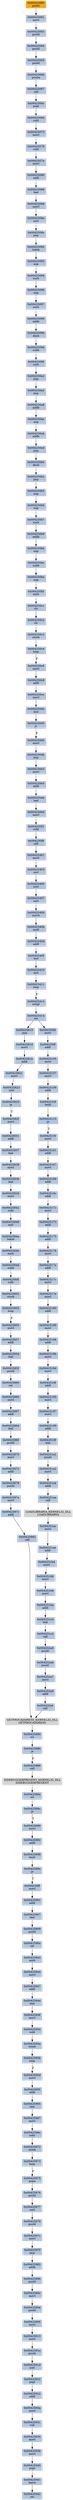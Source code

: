 strict digraph G {
	graph [bgcolor=transparent,
		name=G
	];
	node [color=lightsteelblue,
		fillcolor=lightsteelblue,
		shape=rectangle,
		style=filled
	];
	"0x0042595b"	[label="0x0042595b
loop"];
	"0x0042595d"	[label="0x0042595d
movl"];
	"0x0042595b" -> "0x0042595d"	[color="#000000",
		label=F];
	"0x0042594f"	[label="0x0042594f
movl"];
	"0x00425954"	[label="0x00425954
subl"];
	"0x0042594f" -> "0x00425954"	[color="#000000"];
	"0x0042585f"	[label="0x0042585f
pushl"];
	"0x00425860"	[label="0x00425860
ret"];
	"0x0042585f" -> "0x00425860"	[color="#000000"];
	"0x00425831"	[label="0x00425831
addl"];
	"0x00425837"	[label="0x00425837
leal"];
	"0x00425831" -> "0x00425837"	[color="#000000"];
	"0x0042507e"	[label="0x0042507e
movl"];
	"0x00425080"	[label="0x00425080
addl"];
	"0x0042507e" -> "0x00425080"	[color="#000000"];
	"0x00425886"	[label="0x00425886
je"];
	"0x00425888"	[label="0x00425888
call"];
	"0x00425886" -> "0x00425888"	[color="#000000",
		label=F];
	"0x0042540f"	[label="0x0042540f
incl"];
	"0x00425410"	[label="0x00425410
incl"];
	"0x0042540f" -> "0x00425410"	[color="#000000"];
	"0x00425064"	[label="0x00425064
pushl"];
	"0x00425065"	[label="0x00425065
pushl"];
	"0x00425064" -> "0x00425065"	[color="#000000"];
	"0x00425061"	[label="0x00425061
movl"];
	"0x00425063"	[label="0x00425063
pushl"];
	"0x00425061" -> "0x00425063"	[color="#000000"];
	"0x0042584d"	[label="0x0042584d
subb"];
	"0x0042584f"	[label="0x0042584f
rolb"];
	"0x0042584d" -> "0x0042584f"	[color="#000000"];
	"0x00425088"	[label="0x00425088
movl"];
	"0x0042508a"	[label="0x0042508a
xorl"];
	"0x00425088" -> "0x0042508a"	[color="#000000"];
	"0x00425063" -> "0x00425064"	[color="#000000"];
	"0x00425092"	[label="0x00425092
lodsb"];
	"0x00425093"	[label="0x00425093
nop"];
	"0x00425092" -> "0x00425093"	[color="#000000"];
	"0x00425872"	[label="0x00425872
addl"];
	"0x00425878"	[label="0x00425878
pushl"];
	"0x00425872" -> "0x00425878"	[color="#000000"];
	"0x004251ba"	[label="0x004251ba
addl"];
	"0x004251c0"	[label="0x004251c0
leal"];
	"0x004251ba" -> "0x004251c0"	[color="#000000"];
	"0x0042510f"	[label="0x0042510f
testl"];
	"0x00425115"	[label="0x00425115
je"];
	"0x0042510f" -> "0x00425115"	[color="#000000"];
	"0x0042595a"	[label="0x0042595a
stosb"];
	"0x0042595a" -> "0x0042595b"	[color="#000000"];
	"0x004251ae"	[label="0x004251ae
addl"];
	"0x004251b4"	[label="0x004251b4
movl"];
	"0x004251ae" -> "0x004251b4"	[color="#000000"];
	"0x00425972"	[label="0x00425972
stosb"];
	"0x00425973"	[label="0x00425973
loop"];
	"0x00425972" -> "0x00425973"	[color="#000000"];
	"0x004252af"	[label="0x004252af
call"];
	GETPROCADDRESS_KERNEL32_DLL	[color=lightgrey,
		fillcolor=lightgrey,
		label="GETPROCADDRESS_KERNEL32_DLL
GETPROCADDRESS"];
	"0x004252af" -> GETPROCADDRESS_KERNEL32_DLL	[color="#000000"];
	"0x00425105"	[label="0x00425105
movl"];
	"0x00425107"	[label="0x00425107
movl"];
	"0x00425105" -> "0x00425107"	[color="#000000"];
	"0x00425411"	[label="0x00425411
loop"];
	"0x00425410" -> "0x00425411"	[color="#000000"];
	"0x00425855"	[label="0x00425855
movl"];
	"0x00425857"	[label="0x00425857
addl"];
	"0x00425855" -> "0x00425857"	[color="#000000"];
	"0x00425976"	[label="0x00425976
pushl"];
	"0x00425977"	[label="0x00425977
xorl"];
	"0x00425976" -> "0x00425977"	[color="#000000"];
	"0x0042581b"	[label="0x0042581b
addl"];
	"0x00425821"	[label="0x00425821
movl"];
	"0x0042581b" -> "0x00425821"	[color="#000000"];
	"0x00425867"	[label="0x00425867
addl"];
	"0x0042586d"	[label="0x0042586d
leal"];
	"0x00425867" -> "0x0042586d"	[color="#000000"];
	"0x00425403"	[label="0x00425403
xorl"];
	"0x00425405"	[label="0x00425405
xorl"];
	"0x00425403" -> "0x00425405"	[color="#000000"];
	"0x00425975"	[label="0x00425975
popa"];
	"0x00425973" -> "0x00425975"	[color="#000000",
		label=F];
	"0x00425965"	[label="0x00425965
leal"];
	"0x00425967"	[label="0x00425967
movl"];
	"0x00425965" -> "0x00425967"	[color="#000000"];
	"0x00425890"	[label="0x00425890
movl"];
	"0x00425892"	[label="0x00425892
addl"];
	"0x00425890" -> "0x00425892"	[color="#000000"];
	"0x00425073"	[label="0x00425073
movl"];
	"0x00425078"	[label="0x00425078
subl"];
	"0x00425073" -> "0x00425078"	[color="#000000"];
	"0x0042517a"	[label="0x0042517a
addl"];
	"0x0042517c"	[label="0x0042517c
movl"];
	"0x0042517a" -> "0x0042517c"	[color="#000000"];
	"0x004250c2"	[label="0x004250c2
clc"];
	"0x004250c3"	[label="0x004250c3
stosb"];
	"0x004250c2" -> "0x004250c3"	[color="#000000"];
	"0x0042592a"	[label="0x0042592a
movl"];
	"0x00425931"	[label="0x00425931
roll"];
	"0x0042592a" -> "0x00425931"	[color="#000000"];
	"0x00425898"	[label="0x00425898
testl"];
	"0x0042589e"	[label="0x0042589e
je"];
	"0x00425898" -> "0x0042589e"	[color="#000000"];
	"0x004250bb"	[label="0x004250bb
nop"];
	"0x004250bc"	[label="0x004250bc
subb"];
	"0x004250bb" -> "0x004250bc"	[color="#000000"];
	"0x0042587a"	[label="0x0042587a
movl"];
	"0x0042587c"	[label="0x0042587c
addl"];
	"0x0042587a" -> "0x0042587c"	[color="#000000"];
	LOADLIBRARYA_KERNEL32_DLL	[color=lightgrey,
		fillcolor=lightgrey,
		label="LOADLIBRARYA_KERNEL32_DLL
LOADLIBRARYA"];
	"0x004251ac"	[label="0x004251ac
movl"];
	LOADLIBRARYA_KERNEL32_DLL -> "0x004251ac"	[color="#000000"];
	"0x00425943"	[label="0x00425943
xorb"];
	"0x00425945"	[label="0x00425945
movl"];
	"0x00425943" -> "0x00425945"	[color="#000000"];
	"0x0042591d"	[label="0x0042591d
xorl"];
	"0x0042591f"	[label="0x0042591f
popl"];
	"0x0042591d" -> "0x0042591f"	[color="#000000"];
	"0x00425407"	[label="0x00425407
xorl"];
	"0x00425409"	[label="0x00425409
movb"];
	"0x00425407" -> "0x00425409"	[color="#000000"];
	"0x004250a5"	[label="0x004250a5
jmp"];
	"0x004250a8"	[label="0x004250a8
addb"];
	"0x004250a5" -> "0x004250a8"	[color="#000000"];
	"0x00425197"	[label="0x00425197
movl"];
	"0x00425199"	[label="0x00425199
addl"];
	"0x00425197" -> "0x00425199"	[color="#000000"];
	"0x004250e5"	[label="0x004250e5
addl"];
	"0x004250eb"	[label="0x004250eb
leal"];
	"0x004250e5" -> "0x004250eb"	[color="#000000"];
	"0x00425848"	[label="0x00425848
xorl"];
	"0x0042584a"	[label="0x0042584a
lodsb"];
	"0x00425848" -> "0x0042584a"	[color="#000000"];
	"0x0042585d"	[label="0x0042585d
leal"];
	"0x00425857" -> "0x0042585d"	[color="#000000"];
	"0x00425884"	[label="0x00425884
orl"];
	"0x00425884" -> "0x00425886"	[color="#000000"];
	"0x004251b6"	[label="0x004251b6
movl"];
	"0x004251b4" -> "0x004251b6"	[color="#000000"];
	"0x00425934"	[label="0x00425934
movl"];
	"0x0042593b"	[label="0x0042593b
movl"];
	"0x00425934" -> "0x0042593b"	[color="#000000"];
	"0x00425870"	[label="0x00425870
movl"];
	"0x00425870" -> "0x00425872"	[color="#000000"];
	"0x00425842"	[label="0x00425842
subl"];
	"0x00425842" -> "0x00425848"	[color="#000000"];
	"0x0042509d"	[label="0x0042509d
subb"];
	"0x0042509f"	[label="0x0042509f
rorb"];
	"0x0042509d" -> "0x0042509f"	[color="#000000"];
	"0x004250b2"	[label="0x004250b2
jmp"];
	"0x004250b5"	[label="0x004250b5
nop"];
	"0x004250b2" -> "0x004250b5"	[color="#000000"];
	"0x0042540b"	[label="0x0042540b
mull"];
	"0x0042540d"	[label="0x0042540d
addl"];
	"0x0042540b" -> "0x0042540d"	[color="#000000"];
	"0x00425186"	[label="0x00425186
movl"];
	"0x00425188"	[label="0x00425188
addl"];
	"0x00425186" -> "0x00425188"	[color="#000000"];
	"0x00425947"	[label="0x00425947
addl"];
	"0x0042594d"	[label="0x0042594d
leal"];
	"0x00425947" -> "0x0042594d"	[color="#000000"];
	"0x00425067"	[label="0x00425067
call"];
	"0x0042506c"	[label="0x0042506c
popl"];
	"0x00425067" -> "0x0042506c"	[color="#000000"];
	"0x004250b0"	[label="0x004250b0
decb"];
	"0x004250b0" -> "0x004250b2"	[color="#000000"];
	"0x004250ed"	[label="0x004250ed
movl"];
	"0x004250eb" -> "0x004250ed"	[color="#000000"];
	"0x00425066"	[label="0x00425066
pusha"];
	"0x00425066" -> "0x00425067"	[color="#000000"];
	ISDEBUGGERPRESENT_KERNEL32_DLL	[color=lightgrey,
		fillcolor=lightgrey,
		label="ISDEBUGGERPRESENT_KERNEL32_DLL
ISDEBUGGERPRESENT"];
	"0x0042588a"	[label="0x0042588a
orl"];
	ISDEBUGGERPRESENT_KERNEL32_DLL -> "0x0042588a"	[color="#000000"];
	"0x004250a2"	[label="0x004250a2
jmp"];
	"0x0042509f" -> "0x004250a2"	[color="#000000"];
	"0x00425823"	[label="0x00425823
xorl"];
	"0x00425825"	[label="0x00425825
je"];
	"0x00425823" -> "0x00425825"	[color="#000000"];
	"0x00425839"	[label="0x00425839
movl"];
	"0x00425837" -> "0x00425839"	[color="#000000"];
	"0x00425097"	[label="0x00425097
xorb"];
	"0x00425099"	[label="0x00425099
addb"];
	"0x00425097" -> "0x00425099"	[color="#000000"];
	"0x00425413"	[label="0x00425413
xchgl"];
	"0x00425414"	[label="0x00425414
ret"];
	"0x00425413" -> "0x00425414"	[color="#000000"];
	"0x004250c4"	[label="0x004250c4
loop"];
	"0x004250c6"	[label="0x004250c6
movl"];
	"0x004250c4" -> "0x004250c6"	[color="#000000",
		label=F];
	"0x00425094"	[label="0x00425094
xorb"];
	"0x00425093" -> "0x00425094"	[color="#000000"];
	"0x004250a2" -> "0x004250a5"	[color="#000000"];
	"0x00425169"	[label="0x00425169
addl"];
	"0x0042516c"	[label="0x0042516c
addl"];
	"0x00425169" -> "0x0042516c"	[color="#000000"];
	"0x00425882"	[label="0x00425882
call"];
	"0x0042587c" -> "0x00425882"	[color="#000000"];
	"0x0042540d" -> "0x0042540f"	[color="#000000"];
	"0x004250d2"	[label="0x004250d2
incl"];
	"0x004250d3"	[label="0x004250d3
js"];
	"0x004250d2" -> "0x004250d3"	[color="#000000"];
	"0x004250b9"	[label="0x004250b9
addb"];
	"0x004250b9" -> "0x004250bb"	[color="#000000"];
	"0x0042583b"	[label="0x0042583b
leal"];
	"0x00425839" -> "0x0042583b"	[color="#000000"];
	"0x00425180"	[label="0x00425180
addl"];
	"0x00425180" -> "0x00425186"	[color="#000000"];
	"0x0042586f"	[label="0x0042586f
pushl"];
	"0x0042586f" -> "0x00425870"	[color="#000000"];
	"0x0042595f"	[label="0x0042595f
addl"];
	"0x0042595d" -> "0x0042595f"	[color="#000000"];
	"0x00425852"	[label="0x00425852
stosb"];
	"0x0042584f" -> "0x00425852"	[color="#000000"];
	"0x00425942"	[label="0x00425942
ret"];
	"0x0042595f" -> "0x00425965"	[color="#000000"];
	"0x0042519f"	[label="0x0042519f
leal"];
	"0x00425199" -> "0x0042519f"	[color="#000000"];
	"0x004251aa"	[label="0x004251aa
call"];
	"0x004251aa" -> LOADLIBRARYA_KERNEL32_DLL	[color="#000000"];
	"0x004250c3" -> "0x004250c4"	[color="#000000"];
	"0x004250be"	[label="0x004250be
nop"];
	"0x004250bc" -> "0x004250be"	[color="#000000"];
	"0x004258ff"	[label="0x004258ff
movl"];
	"0x0042589e" -> "0x004258ff"	[color="#000000",
		label=T];
	"0x0042515f"	[label="0x0042515f
movl"];
	"0x00425161"	[label="0x00425161
addl"];
	"0x0042515f" -> "0x00425161"	[color="#000000"];
	"0x004250ff"	[label="0x004250ff
addl"];
	"0x004250ff" -> "0x00425105"	[color="#000000"];
	"0x0042508c"	[label="0x0042508c
jmp"];
	"0x0042508a" -> "0x0042508c"	[color="#000000"];
	"0x0042583d"	[label="0x0042583d
movl"];
	"0x0042583d" -> "0x00425842"	[color="#000000"];
	"0x0042591a"	[label="0x0042591a
pushl"];
	"0x0042591a" -> "0x0042591d"	[color="#000000"];
	"0x00425940"	[label="0x00425940
popl"];
	"0x0042593b" -> "0x00425940"	[color="#000000"];
	"0x00425954" -> "0x0042595a"	[color="#000000"];
	"0x00425892" -> "0x00425898"	[color="#000000"];
	"0x00425979"	[label="0x00425979
pushl"];
	"0x0042597c"	[label="0x0042597c
movl"];
	"0x00425979" -> "0x0042597c"	[color="#000000"];
	"0x00425175"	[label="0x00425175
addl"];
	"0x00425178"	[label="0x00425178
movl"];
	"0x00425175" -> "0x00425178"	[color="#000000"];
	"0x00425901"	[label="0x00425901
addl"];
	"0x004258ff" -> "0x00425901"	[color="#000000"];
	"0x004252a7"	[label="0x004252a7
movl"];
	"0x004252a9"	[label="0x004252a9
addl"];
	"0x004252a7" -> "0x004252a9"	[color="#000000"];
	"0x004252a9" -> "0x004252af"	[color="#000000"];
	"0x004250aa"	[label="0x004250aa
nop"];
	"0x004250a8" -> "0x004250aa"	[color="#000000"];
	"0x00425409" -> "0x0042540b"	[color="#000000"];
	"0x004250b6"	[label="0x004250b6
nop"];
	"0x004250b5" -> "0x004250b6"	[color="#000000"];
	"0x00425411" -> "0x00425413"	[color="#000000",
		label=F];
	"0x004250b7"	[label="0x004250b7
xorb"];
	"0x004250b7" -> "0x004250b9"	[color="#000000"];
	"0x0042518b"	[label="0x0042518b
movl"];
	"0x0042518d"	[label="0x0042518d
movl"];
	"0x0042518b" -> "0x0042518d"	[color="#000000"];
	"0x0042518f"	[label="0x0042518f
addl"];
	"0x0042518d" -> "0x0042518f"	[color="#000000"];
	"0x0042596c"	[label="0x0042596c
subl"];
	"0x0042596c" -> "0x00425972"	[color="#000000"];
	"0x004251a1"	[label="0x004251a1
pushl"];
	"0x0042519f" -> "0x004251a1"	[color="#000000"];
	"0x00425401"	[label="0x00425401
movl"];
	"0x00425401" -> "0x00425403"	[color="#000000"];
	"0x00425941"	[label="0x00425941
leave"];
	"0x00425941" -> "0x00425942"	[color="#000000"];
	"0x00425888" -> ISDEBUGGERPRESENT_KERNEL32_DLL	[color="#000000"];
	"0x00425109"	[label="0x00425109
addl"];
	"0x00425109" -> "0x0042510f"	[color="#000000"];
	"0x004250bf"	[label="0x004250bf
xorb"];
	"0x004250be" -> "0x004250bf"	[color="#000000"];
	"0x00425922"	[label="0x00425922
addl"];
	"0x0042591f" -> "0x00425922"	[color="#000000"];
	"0x00425086"	[label="0x00425086
leal"];
	"0x00425080" -> "0x00425086"	[color="#000000"];
	"0x004251a4"	[label="0x004251a4
addl"];
	"0x004251a4" -> "0x004251aa"	[color="#000000"];
	"0x004250e3"	[label="0x004250e3
movl"];
	"0x004250e3" -> "0x004250e5"	[color="#000000"];
	"0x004250ab"	[label="0x004250ab
addb"];
	"0x004250ad"	[label="0x004250ad
jmp"];
	"0x004250ab" -> "0x004250ad"	[color="#000000"];
	"0x0042583b" -> "0x0042583d"	[color="#000000"];
	"0x00425853"	[label="0x00425853
loop"];
	"0x00425853" -> "0x00425855"	[color="#000000",
		label=F];
	"0x00425078" -> "0x0042507e"	[color="#000000"];
	"0x004250db"	[label="0x004250db
jmp"];
	"0x004250db" -> "0x004250e3"	[color="#000000"];
	"0x00425913"	[label="0x00425913
movl"];
	"0x00425913" -> "0x0042591a"	[color="#000000"];
	"0x00425171"	[label="0x00425171
movl"];
	"0x00425173"	[label="0x00425173
addl"];
	"0x00425171" -> "0x00425173"	[color="#000000"];
	"0x004250f2"	[label="0x004250f2
subl"];
	"0x004250ed" -> "0x004250f2"	[color="#000000"];
	"0x00425882" -> GETPROCADDRESS_KERNEL32_DLL	[color="#000000"];
	"0x004250ce"	[label="0x004250ce
movl"];
	"0x004250ce" -> "0x004250d2"	[color="#000000"];
	"0x0042516c" -> "0x00425171"	[color="#000000"];
	GETPROCADDRESS_KERNEL32_DLL -> "0x00425884"	[color="#000000"];
	"0x004251a2"	[label="0x004251a2
movl"];
	"0x004251a2" -> "0x004251a4"	[color="#000000"];
	"0x004250f8"	[label="0x004250f8
call"];
	"0x004250f8" -> "0x00425401"	[color="#000000"];
	"0x004251ac" -> "0x004251ae"	[color="#000000"];
	"0x0042509b"	[label="0x0042509b
decb"];
	"0x00425099" -> "0x0042509b"	[color="#000000"];
	"0x0042586d" -> "0x0042586f"	[color="#000000"];
	"0x0042594d" -> "0x0042594f"	[color="#000000"];
	"0x004251c2"	[label="0x004251c2
call"];
	"0x004251c0" -> "0x004251c2"	[color="#000000"];
	"0x0042509b" -> "0x0042509d"	[color="#000000"];
	"0x0042582f"	[label="0x0042582f
movl"];
	"0x00425825" -> "0x0042582f"	[color="#000000",
		label=T];
	"0x00425878" -> "0x0042587a"	[color="#000000"];
	"0x00425977" -> "0x00425979"	[color="#000000"];
	"0x00425096"	[label="0x00425096
nop"];
	"0x00425096" -> "0x00425097"	[color="#000000"];
	"0x00425819"	[label="0x00425819
movl"];
	"0x00425819" -> "0x0042581b"	[color="#000000"];
	"0x004250ad" -> "0x004250b0"	[color="#000000"];
	"0x004250b6" -> "0x004250b7"	[color="#000000"];
	"0x0042588c"	[label="0x0042588c
je"];
	"0x0042588c" -> "0x00425890"	[color="#000000",
		label=T];
	"0x0042590a"	[label="0x0042590a
ret"];
	"0x0042590a" -> "0x00425943"	[color="#000000"];
	"0x004252a5"	[label="0x004252a5
pushl"];
	"0x004251c2" -> "0x004252a5"	[color="#000000"];
	"0x004251a1" -> "0x004251a2"	[color="#000000"];
	"0x00425922" -> "0x0042592a"	[color="#000000"];
	"0x0042517e"	[label="0x0042517e
movl"];
	"0x0042517c" -> "0x0042517e"	[color="#000000"];
	"0x00425967" -> "0x0042596c"	[color="#000000"];
	"0x00425405" -> "0x00425407"	[color="#000000"];
	"0x004252a6"	[label="0x004252a6
pushl"];
	"0x004252a6" -> "0x004252a7"	[color="#000000"];
	"0x004250aa" -> "0x004250ab"	[color="#000000"];
	"0x0042597f"	[label="0x0042597f
jmp"];
	"0x0042597c" -> "0x0042597f"	[color="#000000"];
	"0x00425982"	[label="0x00425982
addb"];
	"0x0042590b"	[label="0x0042590b
pushl"];
	"0x00425982" -> "0x0042590b"	[color="#000000"];
	"0x0042584b"	[label="0x0042584b
xorb"];
	"0x0042584b" -> "0x0042584d"	[color="#000000"];
	"0x00425815"	[label="0x00425815
jmp"];
	"0x00425815" -> "0x00425819"	[color="#000000"];
	"0x0042584a" -> "0x0042584b"	[color="#000000"];
	"0x00425167"	[label="0x00425167
movl"];
	"0x00425167" -> "0x00425169"	[color="#000000"];
	"0x00425909"	[label="0x00425909
pushl"];
	"0x00425909" -> "0x0042590a"	[color="#000000"];
	"0x0042590c"	[label="0x0042590c
movl"];
	"0x0042590b" -> "0x0042590c"	[color="#000000"];
	"0x00425195"	[label="0x00425195
movl"];
	"0x0042518f" -> "0x00425195"	[color="#000000"];
	"0x00425086" -> "0x00425088"	[color="#000000"];
	"0x0042585d" -> "0x0042585f"	[color="#000000"];
	"0x00425173" -> "0x00425175"	[color="#000000"];
	"0x00425178" -> "0x0042517a"	[color="#000000"];
	"0x004251b8"	[label="0x004251b8
movl"];
	"0x004251b6" -> "0x004251b8"	[color="#000000"];
	"0x004252a5" -> "0x004252a6"	[color="#000000"];
	"0x0042517e" -> "0x00425180"	[color="#000000"];
	"0x0042597f" -> "0x00425982"	[color="#000000"];
	"0x00425975" -> "0x00425976"	[color="#000000"];
	"0x004250d5"	[label="0x004250d5
movl"];
	"0x004250d3" -> "0x004250d5"	[color="#000000",
		label=F];
	"0x00425945" -> "0x00425947"	[color="#000000"];
	"0x004250c8"	[label="0x004250c8
addl"];
	"0x004250c6" -> "0x004250c8"	[color="#000000"];
	"0x00425414" -> "0x00425815"	[color="#000000"];
	"0x004250fd"	[label="0x004250fd
movl"];
	"0x00425414" -> "0x004250fd"	[color="#000000"];
	"0x00425865"	[label="0x00425865
movl"];
	"0x00425860" -> "0x00425865"	[color="#000000"];
	"0x00425161" -> "0x00425167"	[color="#000000"];
	"0x0042590e"	[label="0x0042590e
pushl"];
	"0x0042590f"	[label="0x0042590f
movl"];
	"0x0042590e" -> "0x0042590f"	[color="#000000"];
	"0x0042508c" -> "0x00425092"	[color="#000000"];
	"0x00425907"	[label="0x00425907
leal"];
	"0x00425907" -> "0x00425909"	[color="#000000"];
	"0x00425094" -> "0x00425096"	[color="#000000"];
	"0x00425060"	[color=lightgrey,
		fillcolor=orange,
		label="0x00425060
pushl"];
	"0x00425060" -> "0x00425061"	[color="#000000"];
	"0x0042590c" -> "0x0042590e"	[color="#000000"];
	"0x004250c8" -> "0x004250ce"	[color="#000000"];
	"0x00425195" -> "0x00425197"	[color="#000000"];
	"0x00425865" -> "0x00425867"	[color="#000000"];
	"0x0042588a" -> "0x0042588c"	[color="#000000"];
	"0x004251b8" -> "0x004251ba"	[color="#000000"];
	"0x00425115" -> "0x0042515f"	[color="#000000",
		label=T];
	"0x00425107" -> "0x00425109"	[color="#000000"];
	"0x0042582f" -> "0x00425831"	[color="#000000"];
	"0x00425188" -> "0x0042518b"	[color="#000000"];
	"0x004250d5" -> "0x004250db"	[color="#000000"];
	"0x00425901" -> "0x00425907"	[color="#000000"];
	"0x0042506d"	[label="0x0042506d
subl"];
	"0x0042506c" -> "0x0042506d"	[color="#000000"];
	"0x00425065" -> "0x00425066"	[color="#000000"];
	"0x00425852" -> "0x00425853"	[color="#000000"];
	"0x00425931" -> "0x00425934"	[color="#000000"];
	"0x004250fd" -> "0x004250ff"	[color="#000000"];
	"0x0042590f" -> "0x00425913"	[color="#000000"];
	"0x004250c1"	[label="0x004250c1
clc"];
	"0x004250bf" -> "0x004250c1"	[color="#000000"];
	"0x004250c1" -> "0x004250c2"	[color="#000000"];
	"0x00425940" -> "0x00425941"	[color="#000000"];
	"0x004250f2" -> "0x004250f8"	[color="#000000"];
	"0x0042506d" -> "0x00425073"	[color="#000000"];
	"0x00425821" -> "0x00425823"	[color="#000000"];
}
